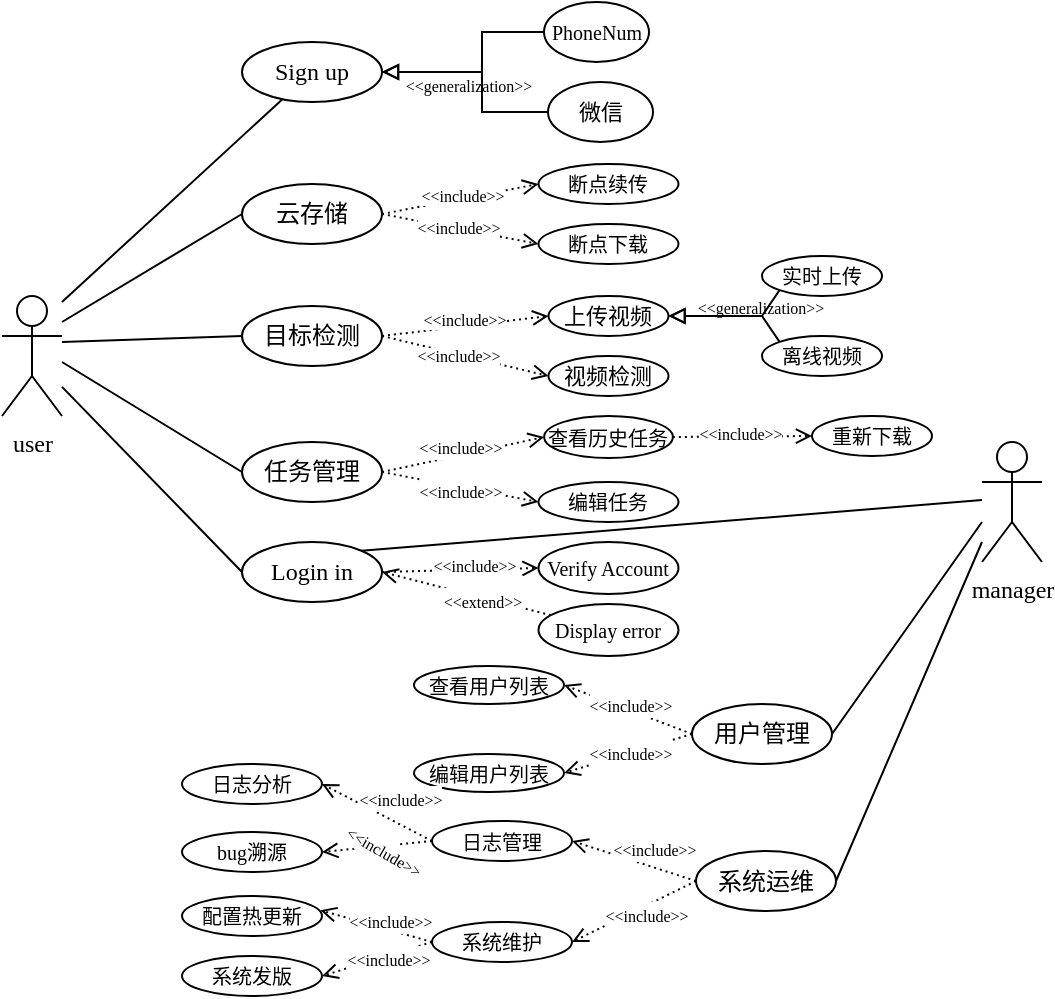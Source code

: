<mxfile version="26.0.16">
  <diagram name="第 1 页" id="hE-EVMoh24ZVPqNSy51q">
    <mxGraphModel dx="1242" dy="881" grid="1" gridSize="10" guides="1" tooltips="1" connect="1" arrows="1" fold="1" page="1" pageScale="1" pageWidth="827" pageHeight="1169" math="0" shadow="0">
      <root>
        <mxCell id="0" />
        <mxCell id="1" parent="0" />
        <mxCell id="26YwbLvZCYAhRD0Tl79S-1" value="&lt;font face=&quot;Times New Roman&quot;&gt;manager&lt;/font&gt;" style="shape=umlActor;verticalLabelPosition=bottom;verticalAlign=top;html=1;" parent="1" vertex="1">
          <mxGeometry x="660" y="390" width="30" height="60" as="geometry" />
        </mxCell>
        <mxCell id="f9GubYoWh3bI8AQ0VfsK-1" value="Sign up" style="ellipse;whiteSpace=wrap;html=1;fontFamily=Times New Roman;" parent="1" vertex="1">
          <mxGeometry x="290" y="190" width="70" height="30" as="geometry" />
        </mxCell>
        <mxCell id="f9GubYoWh3bI8AQ0VfsK-18" style="rounded=0;orthogonalLoop=1;jettySize=auto;html=1;entryX=0;entryY=0.5;entryDx=0;entryDy=0;dashed=1;strokeColor=default;align=center;verticalAlign=middle;fontFamily=Times New Roman;fontSize=11;fontColor=default;labelBackgroundColor=default;endArrow=open;exitX=1;exitY=0.5;exitDx=0;exitDy=0;endFill=0;dashPattern=1 2;" parent="1" source="f9GubYoWh3bI8AQ0VfsK-3" target="f9GubYoWh3bI8AQ0VfsK-17" edge="1">
          <mxGeometry relative="1" as="geometry" />
        </mxCell>
        <mxCell id="45utyjeI-DMy24zujTR1-4" value="&lt;span&gt;&amp;lt;&amp;lt;include&amp;gt;&amp;gt;&lt;/span&gt;" style="edgeLabel;html=1;align=center;verticalAlign=middle;resizable=0;points=[];fontSize=8;fontFamily=Times New Roman;" parent="f9GubYoWh3bI8AQ0VfsK-18" vertex="1" connectable="0">
          <mxGeometry x="0.127" y="1" relative="1" as="geometry">
            <mxPoint x="-6" y="-2" as="offset" />
          </mxGeometry>
        </mxCell>
        <mxCell id="f9GubYoWh3bI8AQ0VfsK-20" style="rounded=0;orthogonalLoop=1;jettySize=auto;html=1;entryX=0;entryY=0.5;entryDx=0;entryDy=0;dashed=1;strokeColor=default;align=center;verticalAlign=middle;fontFamily=宋体;fontSize=11;fontColor=default;labelBackgroundColor=default;endArrow=open;exitX=1;exitY=0.5;exitDx=0;exitDy=0;endFill=0;dashPattern=1 2;" parent="1" source="f9GubYoWh3bI8AQ0VfsK-3" target="f9GubYoWh3bI8AQ0VfsK-19" edge="1">
          <mxGeometry relative="1" as="geometry" />
        </mxCell>
        <mxCell id="45utyjeI-DMy24zujTR1-5" value="&lt;span&gt;&amp;lt;&amp;lt;include&amp;gt;&amp;gt;&lt;/span&gt;" style="edgeLabel;html=1;align=center;verticalAlign=middle;resizable=0;points=[];fontSize=8;fontFamily=Times New Roman;" parent="f9GubYoWh3bI8AQ0VfsK-20" vertex="1" connectable="0">
          <mxGeometry x="-0.061" relative="1" as="geometry">
            <mxPoint x="-1" as="offset" />
          </mxGeometry>
        </mxCell>
        <mxCell id="f9GubYoWh3bI8AQ0VfsK-3" value="目标检测" style="ellipse;whiteSpace=wrap;html=1;fontFamily=宋体;" parent="1" vertex="1">
          <mxGeometry x="290" y="322" width="70" height="30" as="geometry" />
        </mxCell>
        <mxCell id="f9GubYoWh3bI8AQ0VfsK-4" value="任务管理" style="ellipse;whiteSpace=wrap;html=1;fontFamily=宋体;" parent="1" vertex="1">
          <mxGeometry x="290" y="390" width="70" height="30" as="geometry" />
        </mxCell>
        <mxCell id="f9GubYoWh3bI8AQ0VfsK-6" value="用户管理" style="ellipse;whiteSpace=wrap;html=1;fontFamily=宋体;" parent="1" vertex="1">
          <mxGeometry x="515" y="521" width="70" height="30" as="geometry" />
        </mxCell>
        <mxCell id="f9GubYoWh3bI8AQ0VfsK-7" value="系统运维" style="ellipse;whiteSpace=wrap;html=1;fontFamily=宋体;" parent="1" vertex="1">
          <mxGeometry x="517" y="594.5" width="70" height="30" as="geometry" />
        </mxCell>
        <mxCell id="f9GubYoWh3bI8AQ0VfsK-9" value="&lt;font style=&quot;font-size: 10px;&quot;&gt;PhoneNum&lt;/font&gt;" style="ellipse;whiteSpace=wrap;html=1;fontFamily=Times New Roman;" parent="1" vertex="1">
          <mxGeometry x="441" y="170" width="52.5" height="30" as="geometry" />
        </mxCell>
        <mxCell id="f9GubYoWh3bI8AQ0VfsK-10" value="微信" style="ellipse;whiteSpace=wrap;html=1;fontSize=11;fontFamily=宋体;" parent="1" vertex="1">
          <mxGeometry x="443" y="210" width="52.5" height="30" as="geometry" />
        </mxCell>
        <mxCell id="f9GubYoWh3bI8AQ0VfsK-17" value="上传视频" style="ellipse;whiteSpace=wrap;html=1;fontSize=11;fontFamily=宋体;" parent="1" vertex="1">
          <mxGeometry x="443.25" y="317" width="60" height="20" as="geometry" />
        </mxCell>
        <mxCell id="f9GubYoWh3bI8AQ0VfsK-19" value="视频检测" style="ellipse;whiteSpace=wrap;html=1;fontSize=11;fontFamily=宋体;" parent="1" vertex="1">
          <mxGeometry x="443.25" y="347" width="60" height="20" as="geometry" />
        </mxCell>
        <mxCell id="f9GubYoWh3bI8AQ0VfsK-21" value="查看历史任务" style="ellipse;whiteSpace=wrap;html=1;fontSize=10;fontFamily=宋体;" parent="1" vertex="1">
          <mxGeometry x="441.07" y="377" width="64.37" height="21" as="geometry" />
        </mxCell>
        <mxCell id="f9GubYoWh3bI8AQ0VfsK-23" value="编辑任务" style="ellipse;whiteSpace=wrap;html=1;fontSize=10;fontFamily=宋体;" parent="1" vertex="1">
          <mxGeometry x="438.25" y="410" width="70" height="20" as="geometry" />
        </mxCell>
        <mxCell id="f9GubYoWh3bI8AQ0VfsK-24" value="重新下载" style="ellipse;whiteSpace=wrap;html=1;fontSize=10;fontFamily=宋体;" parent="1" vertex="1">
          <mxGeometry x="575" y="377" width="60" height="20" as="geometry" />
        </mxCell>
        <mxCell id="f9GubYoWh3bI8AQ0VfsK-28" value="编辑用户列表" style="ellipse;whiteSpace=wrap;html=1;fontSize=10;fontFamily=宋体;" parent="1" vertex="1">
          <mxGeometry x="376" y="546" width="75" height="19" as="geometry" />
        </mxCell>
        <mxCell id="f9GubYoWh3bI8AQ0VfsK-29" value="离线视频" style="ellipse;whiteSpace=wrap;html=1;fontSize=10;fontFamily=宋体;" parent="1" vertex="1">
          <mxGeometry x="550" y="337" width="60" height="20" as="geometry" />
        </mxCell>
        <mxCell id="f9GubYoWh3bI8AQ0VfsK-30" value="实时上传" style="ellipse;whiteSpace=wrap;html=1;fontSize=10;fontFamily=宋体;" parent="1" vertex="1">
          <mxGeometry x="550" y="297" width="60" height="20" as="geometry" />
        </mxCell>
        <mxCell id="f9GubYoWh3bI8AQ0VfsK-31" value="查看用户列表" style="ellipse;whiteSpace=wrap;html=1;fontSize=10;fontFamily=宋体;" parent="1" vertex="1">
          <mxGeometry x="376" y="502" width="75" height="19" as="geometry" />
        </mxCell>
        <mxCell id="f9GubYoWh3bI8AQ0VfsK-32" value="日志管理" style="ellipse;whiteSpace=wrap;html=1;fontSize=10;fontFamily=宋体;" parent="1" vertex="1">
          <mxGeometry x="385" y="579.5" width="70" height="20" as="geometry" />
        </mxCell>
        <mxCell id="f9GubYoWh3bI8AQ0VfsK-33" value="系统维护" style="ellipse;whiteSpace=wrap;html=1;fontSize=10;fontFamily=宋体;" parent="1" vertex="1">
          <mxGeometry x="385" y="630" width="70" height="20" as="geometry" />
        </mxCell>
        <mxCell id="f9GubYoWh3bI8AQ0VfsK-37" value="" style="endArrow=block;html=1;rounded=0;entryX=1;entryY=0.5;entryDx=0;entryDy=0;exitX=0;exitY=1;exitDx=0;exitDy=0;endFill=0;fontFamily=宋体;" parent="1" source="f9GubYoWh3bI8AQ0VfsK-30" target="f9GubYoWh3bI8AQ0VfsK-17" edge="1">
          <mxGeometry width="50" height="50" relative="1" as="geometry">
            <mxPoint x="510" y="350" as="sourcePoint" />
            <mxPoint x="560" y="300" as="targetPoint" />
            <Array as="points">
              <mxPoint x="550" y="327" />
            </Array>
          </mxGeometry>
        </mxCell>
        <mxCell id="f9GubYoWh3bI8AQ0VfsK-38" value="" style="endArrow=block;html=1;rounded=0;entryX=1;entryY=0.5;entryDx=0;entryDy=0;endFill=0;exitX=0;exitY=0;exitDx=0;exitDy=0;fontFamily=宋体;" parent="1" source="f9GubYoWh3bI8AQ0VfsK-29" target="f9GubYoWh3bI8AQ0VfsK-17" edge="1">
          <mxGeometry width="50" height="50" relative="1" as="geometry">
            <mxPoint x="550" y="320" as="sourcePoint" />
            <mxPoint x="505" y="336" as="targetPoint" />
            <Array as="points">
              <mxPoint x="550" y="327" />
            </Array>
          </mxGeometry>
        </mxCell>
        <mxCell id="f9GubYoWh3bI8AQ0VfsK-39" style="rounded=0;orthogonalLoop=1;jettySize=auto;html=1;entryX=0;entryY=0.5;entryDx=0;entryDy=0;dashed=1;strokeColor=default;align=center;verticalAlign=middle;fontFamily=宋体;fontSize=11;fontColor=default;labelBackgroundColor=default;endArrow=open;exitX=1;exitY=0.5;exitDx=0;exitDy=0;endFill=0;dashPattern=1 2;" parent="1" source="f9GubYoWh3bI8AQ0VfsK-4" target="f9GubYoWh3bI8AQ0VfsK-21" edge="1">
          <mxGeometry relative="1" as="geometry">
            <mxPoint x="370" y="350" as="sourcePoint" />
            <mxPoint x="445" y="363" as="targetPoint" />
          </mxGeometry>
        </mxCell>
        <mxCell id="45utyjeI-DMy24zujTR1-6" value="&lt;span style=&quot;font-size: 8px;&quot;&gt;&amp;lt;&amp;lt;include&amp;gt;&amp;gt;&lt;/span&gt;" style="edgeLabel;html=1;align=center;verticalAlign=middle;resizable=0;points=[];fontFamily=Times New Roman;" parent="f9GubYoWh3bI8AQ0VfsK-39" vertex="1" connectable="0">
          <mxGeometry x="0.025" relative="1" as="geometry">
            <mxPoint x="-3" y="-4" as="offset" />
          </mxGeometry>
        </mxCell>
        <mxCell id="f9GubYoWh3bI8AQ0VfsK-40" style="rounded=0;orthogonalLoop=1;jettySize=auto;html=1;entryX=0;entryY=0.5;entryDx=0;entryDy=0;dashed=1;strokeColor=default;align=center;verticalAlign=middle;fontFamily=宋体;fontSize=11;fontColor=default;labelBackgroundColor=default;endArrow=open;exitX=1;exitY=0.5;exitDx=0;exitDy=0;endFill=0;dashPattern=1 2;" parent="1" source="f9GubYoWh3bI8AQ0VfsK-4" target="f9GubYoWh3bI8AQ0VfsK-23" edge="1">
          <mxGeometry relative="1" as="geometry">
            <mxPoint x="370" y="350" as="sourcePoint" />
            <mxPoint x="445" y="363" as="targetPoint" />
          </mxGeometry>
        </mxCell>
        <mxCell id="45utyjeI-DMy24zujTR1-7" value="&lt;span style=&quot;font-size: 8px;&quot;&gt;&amp;lt;&amp;lt;include&amp;gt;&amp;gt;&lt;/span&gt;" style="edgeLabel;html=1;align=center;verticalAlign=middle;resizable=0;points=[];fontFamily=Times New Roman;" parent="f9GubYoWh3bI8AQ0VfsK-40" vertex="1" connectable="0">
          <mxGeometry x="0.068" relative="1" as="geometry">
            <mxPoint x="-3" y="1" as="offset" />
          </mxGeometry>
        </mxCell>
        <mxCell id="f9GubYoWh3bI8AQ0VfsK-41" style="rounded=0;orthogonalLoop=1;jettySize=auto;html=1;entryX=0;entryY=0.5;entryDx=0;entryDy=0;dashed=1;strokeColor=default;align=center;verticalAlign=middle;fontFamily=宋体;fontSize=11;fontColor=default;labelBackgroundColor=default;endArrow=open;exitX=1;exitY=0.5;exitDx=0;exitDy=0;endFill=0;dashPattern=1 2;" parent="1" source="f9GubYoWh3bI8AQ0VfsK-21" target="f9GubYoWh3bI8AQ0VfsK-24" edge="1">
          <mxGeometry relative="1" as="geometry">
            <mxPoint x="380" y="360" as="sourcePoint" />
            <mxPoint x="455" y="373" as="targetPoint" />
          </mxGeometry>
        </mxCell>
        <mxCell id="45utyjeI-DMy24zujTR1-14" value="&lt;span style=&quot;font-size: 8px;&quot;&gt;&amp;lt;&amp;lt;include&amp;gt;&amp;gt;&lt;/span&gt;" style="edgeLabel;html=1;align=center;verticalAlign=middle;resizable=0;points=[];fontFamily=Times New Roman;" parent="f9GubYoWh3bI8AQ0VfsK-41" vertex="1" connectable="0">
          <mxGeometry x="-0.449" relative="1" as="geometry">
            <mxPoint x="14" y="-3" as="offset" />
          </mxGeometry>
        </mxCell>
        <mxCell id="f9GubYoWh3bI8AQ0VfsK-45" style="rounded=0;orthogonalLoop=1;jettySize=auto;html=1;entryX=1;entryY=0.5;entryDx=0;entryDy=0;dashed=1;strokeColor=default;align=center;verticalAlign=middle;fontFamily=宋体;fontSize=11;fontColor=default;labelBackgroundColor=default;endArrow=open;exitX=0;exitY=0.5;exitDx=0;exitDy=0;endFill=0;dashPattern=1 2;" parent="1" source="f9GubYoWh3bI8AQ0VfsK-6" target="f9GubYoWh3bI8AQ0VfsK-31" edge="1">
          <mxGeometry relative="1" as="geometry">
            <mxPoint x="370" y="485" as="sourcePoint" />
            <mxPoint x="440" y="500" as="targetPoint" />
          </mxGeometry>
        </mxCell>
        <mxCell id="45utyjeI-DMy24zujTR1-10" value="&lt;span style=&quot;font-size: 8px;&quot;&gt;&amp;lt;&amp;lt;include&amp;gt;&amp;gt;&lt;/span&gt;" style="edgeLabel;html=1;align=center;verticalAlign=middle;resizable=0;points=[];fontFamily=Times New Roman;" parent="f9GubYoWh3bI8AQ0VfsK-45" vertex="1" connectable="0">
          <mxGeometry x="0.047" y="1" relative="1" as="geometry">
            <mxPoint x="3" y="-3" as="offset" />
          </mxGeometry>
        </mxCell>
        <mxCell id="f9GubYoWh3bI8AQ0VfsK-46" style="rounded=0;orthogonalLoop=1;jettySize=auto;html=1;entryX=1;entryY=0.5;entryDx=0;entryDy=0;dashed=1;strokeColor=default;align=center;verticalAlign=middle;fontFamily=宋体;fontSize=11;fontColor=default;labelBackgroundColor=default;endArrow=open;exitX=0;exitY=0.5;exitDx=0;exitDy=0;endFill=0;dashPattern=1 2;" parent="1" source="f9GubYoWh3bI8AQ0VfsK-6" target="f9GubYoWh3bI8AQ0VfsK-28" edge="1">
          <mxGeometry relative="1" as="geometry">
            <mxPoint x="440" y="545" as="sourcePoint" />
            <mxPoint x="375" y="535" as="targetPoint" />
          </mxGeometry>
        </mxCell>
        <mxCell id="45utyjeI-DMy24zujTR1-11" value="&lt;span style=&quot;font-size: 8px;&quot;&gt;&amp;lt;&amp;lt;include&amp;gt;&amp;gt;&lt;/span&gt;" style="edgeLabel;html=1;align=center;verticalAlign=middle;resizable=0;points=[];fontFamily=Times New Roman;" parent="f9GubYoWh3bI8AQ0VfsK-46" vertex="1" connectable="0">
          <mxGeometry x="0.16" y="-3" relative="1" as="geometry">
            <mxPoint x="7" as="offset" />
          </mxGeometry>
        </mxCell>
        <mxCell id="f9GubYoWh3bI8AQ0VfsK-47" style="rounded=0;orthogonalLoop=1;jettySize=auto;html=1;entryX=1;entryY=0.5;entryDx=0;entryDy=0;dashed=1;strokeColor=default;align=center;verticalAlign=middle;fontFamily=宋体;fontSize=11;fontColor=default;labelBackgroundColor=default;endArrow=open;exitX=0;exitY=0.5;exitDx=0;exitDy=0;endFill=0;dashPattern=1 2;" parent="1" source="f9GubYoWh3bI8AQ0VfsK-7" target="f9GubYoWh3bI8AQ0VfsK-33" edge="1">
          <mxGeometry relative="1" as="geometry">
            <mxPoint x="450" y="555" as="sourcePoint" />
            <mxPoint x="385" y="545" as="targetPoint" />
          </mxGeometry>
        </mxCell>
        <mxCell id="45utyjeI-DMy24zujTR1-13" value="&lt;span style=&quot;font-size: 8px;&quot;&gt;&amp;lt;&amp;lt;include&amp;gt;&amp;gt;&lt;/span&gt;" style="edgeLabel;html=1;align=center;verticalAlign=middle;resizable=0;points=[];fontFamily=Times New Roman;" parent="f9GubYoWh3bI8AQ0VfsK-47" vertex="1" connectable="0">
          <mxGeometry x="0.057" y="-2" relative="1" as="geometry">
            <mxPoint x="8" y="2" as="offset" />
          </mxGeometry>
        </mxCell>
        <mxCell id="f9GubYoWh3bI8AQ0VfsK-48" style="rounded=0;orthogonalLoop=1;jettySize=auto;html=1;entryX=1;entryY=0.5;entryDx=0;entryDy=0;dashed=1;strokeColor=default;align=center;verticalAlign=middle;fontFamily=宋体;fontSize=11;fontColor=default;labelBackgroundColor=default;endArrow=open;exitX=0;exitY=0.5;exitDx=0;exitDy=0;endFill=0;dashPattern=1 2;" parent="1" source="f9GubYoWh3bI8AQ0VfsK-7" target="f9GubYoWh3bI8AQ0VfsK-32" edge="1">
          <mxGeometry relative="1" as="geometry">
            <mxPoint x="460" y="565" as="sourcePoint" />
            <mxPoint x="395" y="555" as="targetPoint" />
          </mxGeometry>
        </mxCell>
        <mxCell id="45utyjeI-DMy24zujTR1-12" value="&lt;span style=&quot;font-size: 8px;&quot;&gt;&amp;lt;&amp;lt;include&amp;gt;&amp;gt;&lt;/span&gt;" style="edgeLabel;html=1;align=center;verticalAlign=middle;resizable=0;points=[];fontFamily=Times New Roman;" parent="f9GubYoWh3bI8AQ0VfsK-48" vertex="1" connectable="0">
          <mxGeometry x="0.225" relative="1" as="geometry">
            <mxPoint x="17" y="-4" as="offset" />
          </mxGeometry>
        </mxCell>
        <mxCell id="f9GubYoWh3bI8AQ0VfsK-49" value="" style="endArrow=block;html=1;rounded=0;entryX=1;entryY=0.5;entryDx=0;entryDy=0;endFill=0;exitX=0;exitY=0.5;exitDx=0;exitDy=0;fontFamily=宋体;" parent="1" source="f9GubYoWh3bI8AQ0VfsK-9" target="f9GubYoWh3bI8AQ0VfsK-1" edge="1">
          <mxGeometry width="50" height="50" relative="1" as="geometry">
            <mxPoint x="541" y="340" as="sourcePoint" />
            <mxPoint x="505" y="336" as="targetPoint" />
            <Array as="points">
              <mxPoint x="410" y="185" />
              <mxPoint x="410" y="205" />
            </Array>
          </mxGeometry>
        </mxCell>
        <mxCell id="f9GubYoWh3bI8AQ0VfsK-50" value="" style="endArrow=block;html=1;rounded=0;entryX=1;entryY=0.5;entryDx=0;entryDy=0;endFill=0;exitX=0;exitY=0.5;exitDx=0;exitDy=0;fontFamily=宋体;" parent="1" source="f9GubYoWh3bI8AQ0VfsK-10" edge="1">
          <mxGeometry width="50" height="50" relative="1" as="geometry">
            <mxPoint x="439" y="225" as="sourcePoint" />
            <mxPoint x="360" y="205" as="targetPoint" />
            <Array as="points">
              <mxPoint x="410" y="225" />
              <mxPoint x="410" y="205" />
            </Array>
          </mxGeometry>
        </mxCell>
        <mxCell id="f9GubYoWh3bI8AQ0VfsK-51" value="日志分析" style="ellipse;whiteSpace=wrap;html=1;fontSize=10;fontFamily=宋体;" parent="1" vertex="1">
          <mxGeometry x="260" y="551" width="70" height="20" as="geometry" />
        </mxCell>
        <mxCell id="f9GubYoWh3bI8AQ0VfsK-52" value="&lt;font face=&quot;Times New Roman&quot;&gt;bug&lt;/font&gt;溯源" style="ellipse;whiteSpace=wrap;html=1;fontSize=10;fontFamily=宋体;" parent="1" vertex="1">
          <mxGeometry x="260" y="585" width="70" height="20" as="geometry" />
        </mxCell>
        <mxCell id="f9GubYoWh3bI8AQ0VfsK-56" value="&lt;font&gt;配置热更新&lt;/font&gt;" style="ellipse;whiteSpace=wrap;html=1;fontSize=10;fontFamily=宋体;" parent="1" vertex="1">
          <mxGeometry x="260" y="617" width="70" height="20" as="geometry" />
        </mxCell>
        <mxCell id="f9GubYoWh3bI8AQ0VfsK-57" value="&lt;font&gt;系统发版&lt;/font&gt;" style="ellipse;whiteSpace=wrap;html=1;fontSize=10;fontFamily=宋体;" parent="1" vertex="1">
          <mxGeometry x="260" y="647" width="70" height="20" as="geometry" />
        </mxCell>
        <mxCell id="f9GubYoWh3bI8AQ0VfsK-62" style="rounded=0;orthogonalLoop=1;jettySize=auto;html=1;endArrow=none;startFill=0;fontFamily=宋体;" parent="1" source="f9GubYoWh3bI8AQ0VfsK-1" edge="1">
          <mxGeometry relative="1" as="geometry">
            <mxPoint x="200" y="320" as="targetPoint" />
          </mxGeometry>
        </mxCell>
        <mxCell id="f9GubYoWh3bI8AQ0VfsK-63" style="rounded=0;orthogonalLoop=1;jettySize=auto;html=1;endArrow=none;startFill=0;exitX=0;exitY=0.5;exitDx=0;exitDy=0;fontFamily=宋体;" parent="1" source="f9GubYoWh3bI8AQ0VfsK-2" target="f9GubYoWh3bI8AQ0VfsK-67" edge="1">
          <mxGeometry relative="1" as="geometry">
            <mxPoint x="320" y="229" as="sourcePoint" />
            <mxPoint x="200" y="330" as="targetPoint" />
          </mxGeometry>
        </mxCell>
        <mxCell id="f9GubYoWh3bI8AQ0VfsK-64" style="rounded=0;orthogonalLoop=1;jettySize=auto;html=1;endArrow=none;startFill=0;exitX=0;exitY=0.5;exitDx=0;exitDy=0;fontFamily=宋体;" parent="1" source="f9GubYoWh3bI8AQ0VfsK-3" edge="1">
          <mxGeometry relative="1" as="geometry">
            <mxPoint x="300" y="285" as="sourcePoint" />
            <mxPoint x="200" y="340" as="targetPoint" />
          </mxGeometry>
        </mxCell>
        <mxCell id="f9GubYoWh3bI8AQ0VfsK-65" style="rounded=0;orthogonalLoop=1;jettySize=auto;html=1;endArrow=none;startFill=0;exitX=0;exitY=0.5;exitDx=0;exitDy=0;fontFamily=宋体;" parent="1" source="f9GubYoWh3bI8AQ0VfsK-4" edge="1">
          <mxGeometry relative="1" as="geometry">
            <mxPoint x="300" y="350" as="sourcePoint" />
            <mxPoint x="200" y="350" as="targetPoint" />
          </mxGeometry>
        </mxCell>
        <mxCell id="f9GubYoWh3bI8AQ0VfsK-66" style="rounded=0;orthogonalLoop=1;jettySize=auto;html=1;endArrow=none;startFill=0;exitX=0;exitY=0.5;exitDx=0;exitDy=0;fontFamily=宋体;" parent="1" source="f9GubYoWh3bI8AQ0VfsK-5" edge="1">
          <mxGeometry relative="1" as="geometry">
            <mxPoint x="300" y="415" as="sourcePoint" />
            <mxPoint x="200" y="330" as="targetPoint" />
          </mxGeometry>
        </mxCell>
        <mxCell id="f9GubYoWh3bI8AQ0VfsK-67" value="&lt;font face=&quot;Times New Roman&quot;&gt;user&lt;/font&gt;" style="shape=umlActor;verticalLabelPosition=bottom;verticalAlign=top;html=1;" parent="1" vertex="1">
          <mxGeometry x="170" y="317" width="30" height="60" as="geometry" />
        </mxCell>
        <mxCell id="f9GubYoWh3bI8AQ0VfsK-69" style="rounded=0;orthogonalLoop=1;jettySize=auto;html=1;endArrow=none;startFill=0;exitX=1;exitY=0.5;exitDx=0;exitDy=0;fontFamily=宋体;" parent="1" source="f9GubYoWh3bI8AQ0VfsK-6" edge="1">
          <mxGeometry relative="1" as="geometry">
            <mxPoint x="300" y="485" as="sourcePoint" />
            <mxPoint x="660" y="430" as="targetPoint" />
          </mxGeometry>
        </mxCell>
        <mxCell id="f9GubYoWh3bI8AQ0VfsK-70" style="rounded=0;orthogonalLoop=1;jettySize=auto;html=1;endArrow=none;startFill=0;exitX=1;exitY=0.5;exitDx=0;exitDy=0;fontFamily=宋体;" parent="1" source="f9GubYoWh3bI8AQ0VfsK-7" edge="1">
          <mxGeometry relative="1" as="geometry">
            <mxPoint x="595" y="546" as="sourcePoint" />
            <mxPoint x="660" y="440" as="targetPoint" />
          </mxGeometry>
        </mxCell>
        <mxCell id="f9GubYoWh3bI8AQ0VfsK-5" value="云存储" style="ellipse;whiteSpace=wrap;html=1;fontFamily=宋体;" parent="1" vertex="1">
          <mxGeometry x="290" y="261" width="70" height="30" as="geometry" />
        </mxCell>
        <mxCell id="f9GubYoWh3bI8AQ0VfsK-25" value="断点续传" style="ellipse;whiteSpace=wrap;html=1;fontSize=10;fontFamily=宋体;" parent="1" vertex="1">
          <mxGeometry x="438.25" y="251" width="70" height="20" as="geometry" />
        </mxCell>
        <mxCell id="f9GubYoWh3bI8AQ0VfsK-26" value="断点下载" style="ellipse;whiteSpace=wrap;html=1;fontSize=10;fontFamily=宋体;" parent="1" vertex="1">
          <mxGeometry x="438.25" y="281" width="70" height="20" as="geometry" />
        </mxCell>
        <mxCell id="f9GubYoWh3bI8AQ0VfsK-42" style="rounded=0;orthogonalLoop=1;jettySize=auto;html=1;entryX=0;entryY=0.5;entryDx=0;entryDy=0;dashed=1;strokeColor=default;align=center;verticalAlign=middle;fontFamily=宋体;fontSize=11;fontColor=default;labelBackgroundColor=default;endArrow=open;exitX=1;exitY=0.5;exitDx=0;exitDy=0;endFill=0;dashPattern=1 2;" parent="1" source="f9GubYoWh3bI8AQ0VfsK-5" target="f9GubYoWh3bI8AQ0VfsK-25" edge="1">
          <mxGeometry relative="1" as="geometry">
            <mxPoint x="365" y="216" as="sourcePoint" />
            <mxPoint x="435" y="241" as="targetPoint" />
          </mxGeometry>
        </mxCell>
        <mxCell id="45utyjeI-DMy24zujTR1-2" value="&lt;font&gt;&amp;lt;&amp;lt;include&amp;gt;&amp;gt;&lt;/font&gt;" style="edgeLabel;html=1;align=center;verticalAlign=middle;resizable=0;points=[];fontSize=8;fontFamily=Times New Roman;" parent="f9GubYoWh3bI8AQ0VfsK-42" vertex="1" connectable="0">
          <mxGeometry x="-0.054" y="2" relative="1" as="geometry">
            <mxPoint x="3" as="offset" />
          </mxGeometry>
        </mxCell>
        <mxCell id="f9GubYoWh3bI8AQ0VfsK-43" style="rounded=0;orthogonalLoop=1;jettySize=auto;html=1;entryX=0;entryY=0.5;entryDx=0;entryDy=0;dashed=1;strokeColor=default;align=center;verticalAlign=middle;fontFamily=宋体;fontSize=11;fontColor=default;labelBackgroundColor=default;endArrow=open;exitX=1;exitY=0.5;exitDx=0;exitDy=0;endFill=0;dashPattern=1 2;" parent="1" source="f9GubYoWh3bI8AQ0VfsK-5" target="f9GubYoWh3bI8AQ0VfsK-26" edge="1">
          <mxGeometry relative="1" as="geometry">
            <mxPoint x="365" y="276" as="sourcePoint" />
            <mxPoint x="435" y="271" as="targetPoint" />
          </mxGeometry>
        </mxCell>
        <mxCell id="45utyjeI-DMy24zujTR1-3" value="&lt;span&gt;&amp;lt;&amp;lt;include&amp;gt;&amp;gt;&lt;/span&gt;" style="edgeLabel;html=1;align=center;verticalAlign=middle;resizable=0;points=[];fontSize=8;fontFamily=Times New Roman;" parent="f9GubYoWh3bI8AQ0VfsK-43" vertex="1" connectable="0">
          <mxGeometry x="-0.083" relative="1" as="geometry">
            <mxPoint x="2" as="offset" />
          </mxGeometry>
        </mxCell>
        <mxCell id="f9GubYoWh3bI8AQ0VfsK-14" style="rounded=0;orthogonalLoop=1;jettySize=auto;html=1;entryX=0;entryY=0.5;entryDx=0;entryDy=0;dashed=1;exitX=1;exitY=0.5;exitDx=0;exitDy=0;endArrow=open;endFill=0;dashPattern=1 2;fontFamily=宋体;" parent="1" source="f9GubYoWh3bI8AQ0VfsK-2" target="f9GubYoWh3bI8AQ0VfsK-12" edge="1">
          <mxGeometry relative="1" as="geometry" />
        </mxCell>
        <mxCell id="45utyjeI-DMy24zujTR1-8" value="&lt;span style=&quot;font-size: 8px;&quot;&gt;&amp;lt;&amp;lt;include&amp;gt;&amp;gt;&lt;/span&gt;" style="edgeLabel;html=1;align=center;verticalAlign=middle;resizable=0;points=[];fontFamily=Times New Roman;" parent="f9GubYoWh3bI8AQ0VfsK-14" vertex="1" connectable="0">
          <mxGeometry x="0.034" y="1" relative="1" as="geometry">
            <mxPoint x="5" y="-2" as="offset" />
          </mxGeometry>
        </mxCell>
        <mxCell id="f9GubYoWh3bI8AQ0VfsK-2" value="Login in" style="ellipse;whiteSpace=wrap;html=1;fontFamily=Times New Roman;" parent="1" vertex="1">
          <mxGeometry x="290" y="440" width="70" height="30" as="geometry" />
        </mxCell>
        <mxCell id="f9GubYoWh3bI8AQ0VfsK-12" value="&lt;font style=&quot;font-size: 10px;&quot;&gt;Verify Account&lt;/font&gt;" style="ellipse;whiteSpace=wrap;html=1;fontFamily=Times New Roman;" parent="1" vertex="1">
          <mxGeometry x="438.25" y="440" width="70" height="26" as="geometry" />
        </mxCell>
        <mxCell id="f9GubYoWh3bI8AQ0VfsK-16" style="rounded=0;orthogonalLoop=1;jettySize=auto;html=1;entryX=1;entryY=0.5;entryDx=0;entryDy=0;dashed=1;endArrow=open;endFill=0;dashPattern=1 2;fontFamily=宋体;" parent="1" source="f9GubYoWh3bI8AQ0VfsK-13" target="f9GubYoWh3bI8AQ0VfsK-2" edge="1">
          <mxGeometry relative="1" as="geometry" />
        </mxCell>
        <mxCell id="45utyjeI-DMy24zujTR1-9" value="&lt;span style=&quot;font-size: 8px;&quot;&gt;&amp;lt;&amp;lt;extend&amp;gt;&amp;gt;&lt;/span&gt;" style="edgeLabel;html=1;align=center;verticalAlign=middle;resizable=0;points=[];fontFamily=Times New Roman;" parent="f9GubYoWh3bI8AQ0VfsK-16" vertex="1" connectable="0">
          <mxGeometry x="-0.212" y="1" relative="1" as="geometry">
            <mxPoint x="-1" as="offset" />
          </mxGeometry>
        </mxCell>
        <mxCell id="f9GubYoWh3bI8AQ0VfsK-13" value="&lt;font style=&quot;font-size: 10px;&quot;&gt;Display error&lt;/font&gt;" style="ellipse;whiteSpace=wrap;html=1;fontFamily=Times New Roman;" parent="1" vertex="1">
          <mxGeometry x="438.25" y="471" width="70" height="26" as="geometry" />
        </mxCell>
        <mxCell id="f9GubYoWh3bI8AQ0VfsK-76" style="rounded=0;orthogonalLoop=1;jettySize=auto;html=1;endArrow=none;startFill=0;exitX=1;exitY=0;exitDx=0;exitDy=0;fontFamily=宋体;" parent="1" source="f9GubYoWh3bI8AQ0VfsK-2" edge="1">
          <mxGeometry relative="1" as="geometry">
            <mxPoint x="605" y="545" as="sourcePoint" />
            <mxPoint x="660" y="419" as="targetPoint" />
          </mxGeometry>
        </mxCell>
        <mxCell id="45utyjeI-DMy24zujTR1-19" style="rounded=0;orthogonalLoop=1;jettySize=auto;html=1;entryX=1;entryY=0.5;entryDx=0;entryDy=0;dashed=1;strokeColor=default;align=center;verticalAlign=middle;fontFamily=宋体;fontSize=11;fontColor=default;labelBackgroundColor=default;endArrow=open;exitX=0;exitY=0.5;exitDx=0;exitDy=0;endFill=0;dashPattern=1 2;" parent="1" source="f9GubYoWh3bI8AQ0VfsK-32" target="f9GubYoWh3bI8AQ0VfsK-51" edge="1">
          <mxGeometry relative="1" as="geometry">
            <mxPoint x="527" y="620" as="sourcePoint" />
            <mxPoint x="465" y="600" as="targetPoint" />
          </mxGeometry>
        </mxCell>
        <mxCell id="45utyjeI-DMy24zujTR1-20" value="&lt;span style=&quot;font-size: 8px;&quot;&gt;&amp;lt;&amp;lt;include&amp;gt;&amp;gt;&lt;/span&gt;" style="edgeLabel;html=1;align=center;verticalAlign=middle;resizable=0;points=[];fontFamily=Times New Roman;" parent="45utyjeI-DMy24zujTR1-19" vertex="1" connectable="0">
          <mxGeometry x="0.225" relative="1" as="geometry">
            <mxPoint x="17" y="-4" as="offset" />
          </mxGeometry>
        </mxCell>
        <mxCell id="45utyjeI-DMy24zujTR1-21" style="rounded=0;orthogonalLoop=1;jettySize=auto;html=1;entryX=1;entryY=0.5;entryDx=0;entryDy=0;dashed=1;strokeColor=default;align=center;verticalAlign=middle;fontFamily=宋体;fontSize=11;fontColor=default;labelBackgroundColor=default;endArrow=open;endFill=0;dashPattern=1 2;exitX=0;exitY=0.5;exitDx=0;exitDy=0;" parent="1" source="f9GubYoWh3bI8AQ0VfsK-32" target="f9GubYoWh3bI8AQ0VfsK-52" edge="1">
          <mxGeometry relative="1" as="geometry">
            <mxPoint x="380" y="590" as="sourcePoint" />
            <mxPoint x="360" y="571" as="targetPoint" />
          </mxGeometry>
        </mxCell>
        <mxCell id="45utyjeI-DMy24zujTR1-22" value="&lt;span style=&quot;font-size: 8px;&quot;&gt;&amp;lt;&amp;lt;include&amp;gt;&amp;gt;&lt;/span&gt;" style="edgeLabel;html=1;align=center;verticalAlign=middle;resizable=0;points=[];rotation=30;fontFamily=Times New Roman;" parent="45utyjeI-DMy24zujTR1-21" vertex="1" connectable="0">
          <mxGeometry x="0.225" relative="1" as="geometry">
            <mxPoint x="10" y="1" as="offset" />
          </mxGeometry>
        </mxCell>
        <mxCell id="45utyjeI-DMy24zujTR1-24" style="rounded=0;orthogonalLoop=1;jettySize=auto;html=1;entryX=0.988;entryY=0.354;entryDx=0;entryDy=0;dashed=1;strokeColor=default;align=center;verticalAlign=middle;fontFamily=宋体;fontSize=11;fontColor=default;labelBackgroundColor=default;endArrow=open;exitX=0;exitY=0.5;exitDx=0;exitDy=0;endFill=0;dashPattern=1 2;entryPerimeter=0;" parent="1" source="f9GubYoWh3bI8AQ0VfsK-33" target="f9GubYoWh3bI8AQ0VfsK-56" edge="1">
          <mxGeometry relative="1" as="geometry">
            <mxPoint x="395" y="600" as="sourcePoint" />
            <mxPoint x="340" y="571" as="targetPoint" />
          </mxGeometry>
        </mxCell>
        <mxCell id="45utyjeI-DMy24zujTR1-25" value="&lt;span style=&quot;font-size: 8px;&quot;&gt;&amp;lt;&amp;lt;include&amp;gt;&amp;gt;&lt;/span&gt;" style="edgeLabel;html=1;align=center;verticalAlign=middle;resizable=0;points=[];fontFamily=Times New Roman;" parent="45utyjeI-DMy24zujTR1-24" vertex="1" connectable="0">
          <mxGeometry x="0.225" relative="1" as="geometry">
            <mxPoint x="13" y="-2" as="offset" />
          </mxGeometry>
        </mxCell>
        <mxCell id="45utyjeI-DMy24zujTR1-26" style="rounded=0;orthogonalLoop=1;jettySize=auto;html=1;entryX=1;entryY=0.5;entryDx=0;entryDy=0;dashed=1;strokeColor=default;align=center;verticalAlign=middle;fontFamily=宋体;fontSize=11;fontColor=default;labelBackgroundColor=default;endArrow=open;endFill=0;dashPattern=1 2;exitX=0;exitY=0.5;exitDx=0;exitDy=0;" parent="1" source="f9GubYoWh3bI8AQ0VfsK-33" target="f9GubYoWh3bI8AQ0VfsK-57" edge="1">
          <mxGeometry relative="1" as="geometry">
            <mxPoint x="380" y="640" as="sourcePoint" />
            <mxPoint x="339" y="634" as="targetPoint" />
          </mxGeometry>
        </mxCell>
        <mxCell id="45utyjeI-DMy24zujTR1-27" value="&lt;span style=&quot;font-size: 8px;&quot;&gt;&amp;lt;&amp;lt;include&amp;gt;&amp;gt;&lt;/span&gt;" style="edgeLabel;html=1;align=center;verticalAlign=middle;resizable=0;points=[];fontFamily=Times New Roman;" parent="45utyjeI-DMy24zujTR1-26" vertex="1" connectable="0">
          <mxGeometry x="0.225" relative="1" as="geometry">
            <mxPoint x="12" y="-3" as="offset" />
          </mxGeometry>
        </mxCell>
        <mxCell id="45utyjeI-DMy24zujTR1-28" value="&amp;lt;&amp;lt;generalization&amp;gt;&amp;gt;" style="text;html=1;align=center;verticalAlign=middle;resizable=0;points=[];autosize=1;strokeColor=none;fillColor=none;fontSize=8;fontFamily=Times New Roman;" parent="1" vertex="1">
          <mxGeometry x="358" y="202" width="90" height="20" as="geometry" />
        </mxCell>
        <mxCell id="i9fMLP3nIs1oXg7ExSML-1" value="&amp;lt;&amp;lt;generalization&amp;gt;&amp;gt;" style="text;html=1;align=center;verticalAlign=middle;resizable=0;points=[];autosize=1;strokeColor=none;fillColor=none;fontSize=8;fontFamily=Times New Roman;" parent="1" vertex="1">
          <mxGeometry x="504.25" y="313" width="90" height="20" as="geometry" />
        </mxCell>
      </root>
    </mxGraphModel>
  </diagram>
</mxfile>
